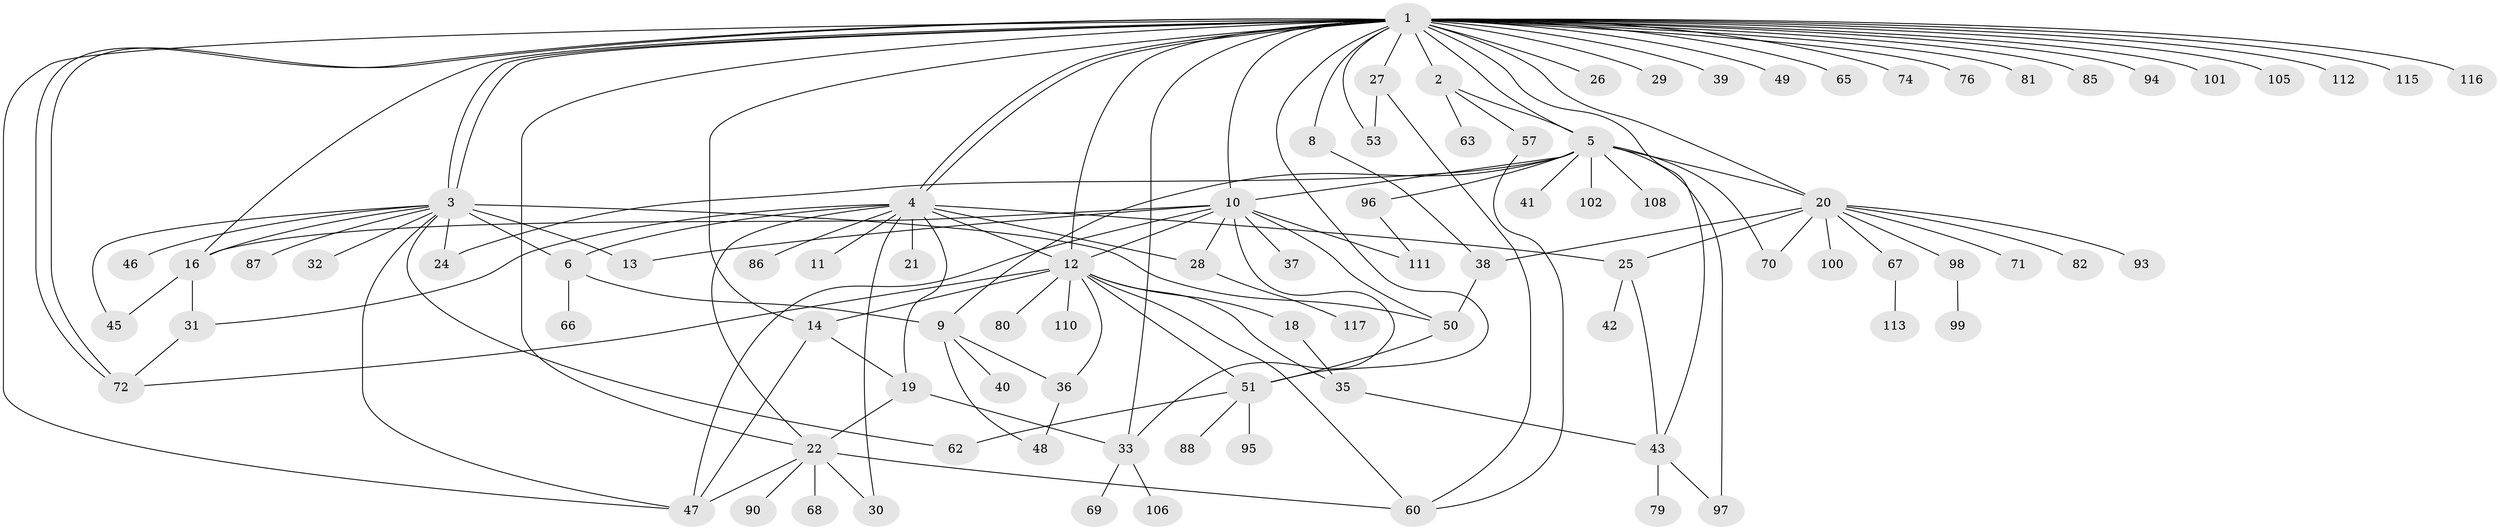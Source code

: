 // Generated by graph-tools (version 1.1) at 2025/23/03/03/25 07:23:54]
// undirected, 89 vertices, 137 edges
graph export_dot {
graph [start="1"]
  node [color=gray90,style=filled];
  1 [super="+17"];
  2 [super="+77"];
  3 [super="+7"];
  4 [super="+55"];
  5 [super="+15"];
  6 [super="+78"];
  8;
  9 [super="+34"];
  10 [super="+61"];
  11;
  12 [super="+89"];
  13 [super="+92"];
  14 [super="+58"];
  16 [super="+103"];
  18 [super="+114"];
  19 [super="+104"];
  20 [super="+23"];
  21 [super="+54"];
  22 [super="+75"];
  24 [super="+73"];
  25;
  26;
  27 [super="+84"];
  28;
  29;
  30;
  31 [super="+52"];
  32;
  33 [super="+44"];
  35 [super="+64"];
  36;
  37;
  38;
  39;
  40;
  41;
  42;
  43 [super="+59"];
  45;
  46;
  47 [super="+91"];
  48;
  49;
  50 [super="+56"];
  51 [super="+109"];
  53;
  57;
  60 [super="+83"];
  62;
  63;
  65;
  66;
  67;
  68;
  69;
  70;
  71;
  72;
  74;
  76;
  79;
  80;
  81;
  82;
  85;
  86;
  87;
  88;
  90;
  93;
  94;
  95;
  96 [super="+107"];
  97;
  98;
  99;
  100;
  101;
  102;
  105;
  106;
  108;
  110;
  111;
  112;
  113;
  115;
  116;
  117;
  1 -- 2;
  1 -- 3 [weight=3];
  1 -- 3;
  1 -- 4;
  1 -- 4;
  1 -- 8;
  1 -- 20;
  1 -- 26;
  1 -- 29;
  1 -- 43;
  1 -- 53;
  1 -- 72;
  1 -- 72;
  1 -- 81;
  1 -- 101;
  1 -- 115;
  1 -- 65;
  1 -- 5;
  1 -- 10;
  1 -- 74;
  1 -- 76;
  1 -- 14;
  1 -- 85;
  1 -- 22;
  1 -- 27;
  1 -- 94;
  1 -- 33;
  1 -- 39;
  1 -- 105;
  1 -- 47;
  1 -- 112;
  1 -- 49;
  1 -- 51;
  1 -- 116;
  1 -- 16;
  1 -- 12;
  2 -- 5;
  2 -- 57;
  2 -- 63;
  3 -- 6;
  3 -- 13 [weight=2];
  3 -- 16;
  3 -- 45;
  3 -- 46;
  3 -- 47;
  3 -- 87;
  3 -- 24;
  3 -- 32;
  3 -- 62;
  3 -- 50;
  4 -- 6;
  4 -- 11;
  4 -- 12;
  4 -- 19;
  4 -- 21;
  4 -- 22;
  4 -- 25;
  4 -- 30;
  4 -- 31;
  4 -- 86;
  4 -- 28;
  5 -- 10;
  5 -- 20 [weight=2];
  5 -- 41;
  5 -- 70 [weight=2];
  5 -- 96;
  5 -- 97;
  5 -- 102;
  5 -- 108;
  5 -- 24;
  5 -- 9;
  6 -- 9;
  6 -- 66;
  8 -- 38;
  9 -- 48;
  9 -- 40;
  9 -- 36;
  10 -- 12;
  10 -- 13;
  10 -- 16;
  10 -- 28;
  10 -- 33;
  10 -- 37;
  10 -- 50;
  10 -- 111;
  10 -- 47;
  12 -- 14 [weight=2];
  12 -- 18;
  12 -- 35;
  12 -- 36;
  12 -- 51;
  12 -- 72;
  12 -- 80;
  12 -- 110;
  12 -- 60;
  14 -- 47;
  14 -- 19;
  16 -- 45;
  16 -- 31;
  18 -- 35;
  19 -- 22;
  19 -- 33;
  20 -- 100;
  20 -- 98;
  20 -- 67;
  20 -- 38;
  20 -- 71;
  20 -- 70;
  20 -- 82;
  20 -- 25;
  20 -- 93;
  22 -- 68;
  22 -- 90;
  22 -- 47;
  22 -- 30;
  22 -- 60;
  25 -- 42;
  25 -- 43;
  27 -- 53;
  27 -- 60;
  28 -- 117;
  31 -- 72;
  33 -- 69;
  33 -- 106;
  35 -- 43;
  36 -- 48;
  38 -- 50;
  43 -- 79;
  43 -- 97;
  50 -- 51;
  51 -- 62;
  51 -- 88;
  51 -- 95;
  57 -- 60;
  67 -- 113;
  96 -- 111;
  98 -- 99;
}
